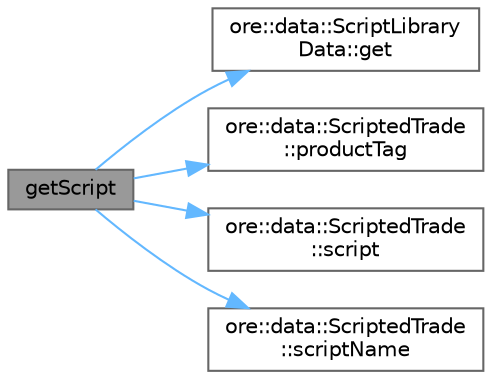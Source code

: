 digraph "getScript"
{
 // INTERACTIVE_SVG=YES
 // LATEX_PDF_SIZE
  bgcolor="transparent";
  edge [fontname=Helvetica,fontsize=10,labelfontname=Helvetica,labelfontsize=10];
  node [fontname=Helvetica,fontsize=10,shape=box,height=0.2,width=0.4];
  rankdir="LR";
  Node1 [label="getScript",height=0.2,width=0.4,color="gray40", fillcolor="grey60", style="filled", fontcolor="black",tooltip=" "];
  Node1 -> Node2 [color="steelblue1",style="solid"];
  Node2 [label="ore::data::ScriptLibrary\lData::get",height=0.2,width=0.4,color="grey40", fillcolor="white", style="filled",URL="$classore_1_1data_1_1_script_library_data.html#a42e77f1f5fbb61d0aedcd98d0cf7be43",tooltip=" "];
  Node1 -> Node3 [color="steelblue1",style="solid"];
  Node3 [label="ore::data::ScriptedTrade\l::productTag",height=0.2,width=0.4,color="grey40", fillcolor="white", style="filled",URL="$classore_1_1data_1_1_scripted_trade.html#a0ec6181bc633a0a99536e594e96b53b3",tooltip=" "];
  Node1 -> Node4 [color="steelblue1",style="solid"];
  Node4 [label="ore::data::ScriptedTrade\l::script",height=0.2,width=0.4,color="grey40", fillcolor="white", style="filled",URL="$classore_1_1data_1_1_scripted_trade.html#a155e3d66e4cc42c763096da60a0ad288",tooltip=" "];
  Node1 -> Node5 [color="steelblue1",style="solid"];
  Node5 [label="ore::data::ScriptedTrade\l::scriptName",height=0.2,width=0.4,color="grey40", fillcolor="white", style="filled",URL="$classore_1_1data_1_1_scripted_trade.html#a5d1065359641255dee68444b4f04be14",tooltip=" "];
}
